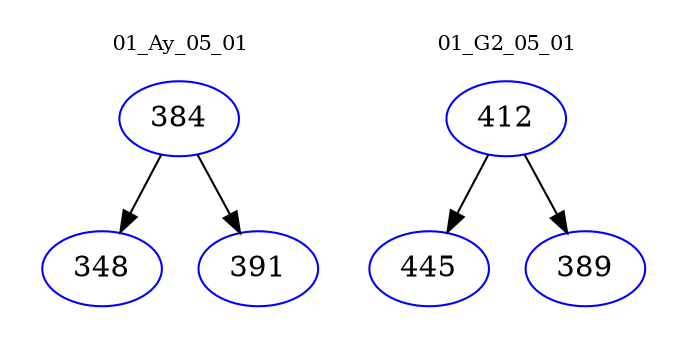 digraph{
subgraph cluster_0 {
color = white
label = "01_Ay_05_01";
fontsize=10;
T0_384 [label="384", color="blue"]
T0_384 -> T0_348 [color="black"]
T0_348 [label="348", color="blue"]
T0_384 -> T0_391 [color="black"]
T0_391 [label="391", color="blue"]
}
subgraph cluster_1 {
color = white
label = "01_G2_05_01";
fontsize=10;
T1_412 [label="412", color="blue"]
T1_412 -> T1_445 [color="black"]
T1_445 [label="445", color="blue"]
T1_412 -> T1_389 [color="black"]
T1_389 [label="389", color="blue"]
}
}
